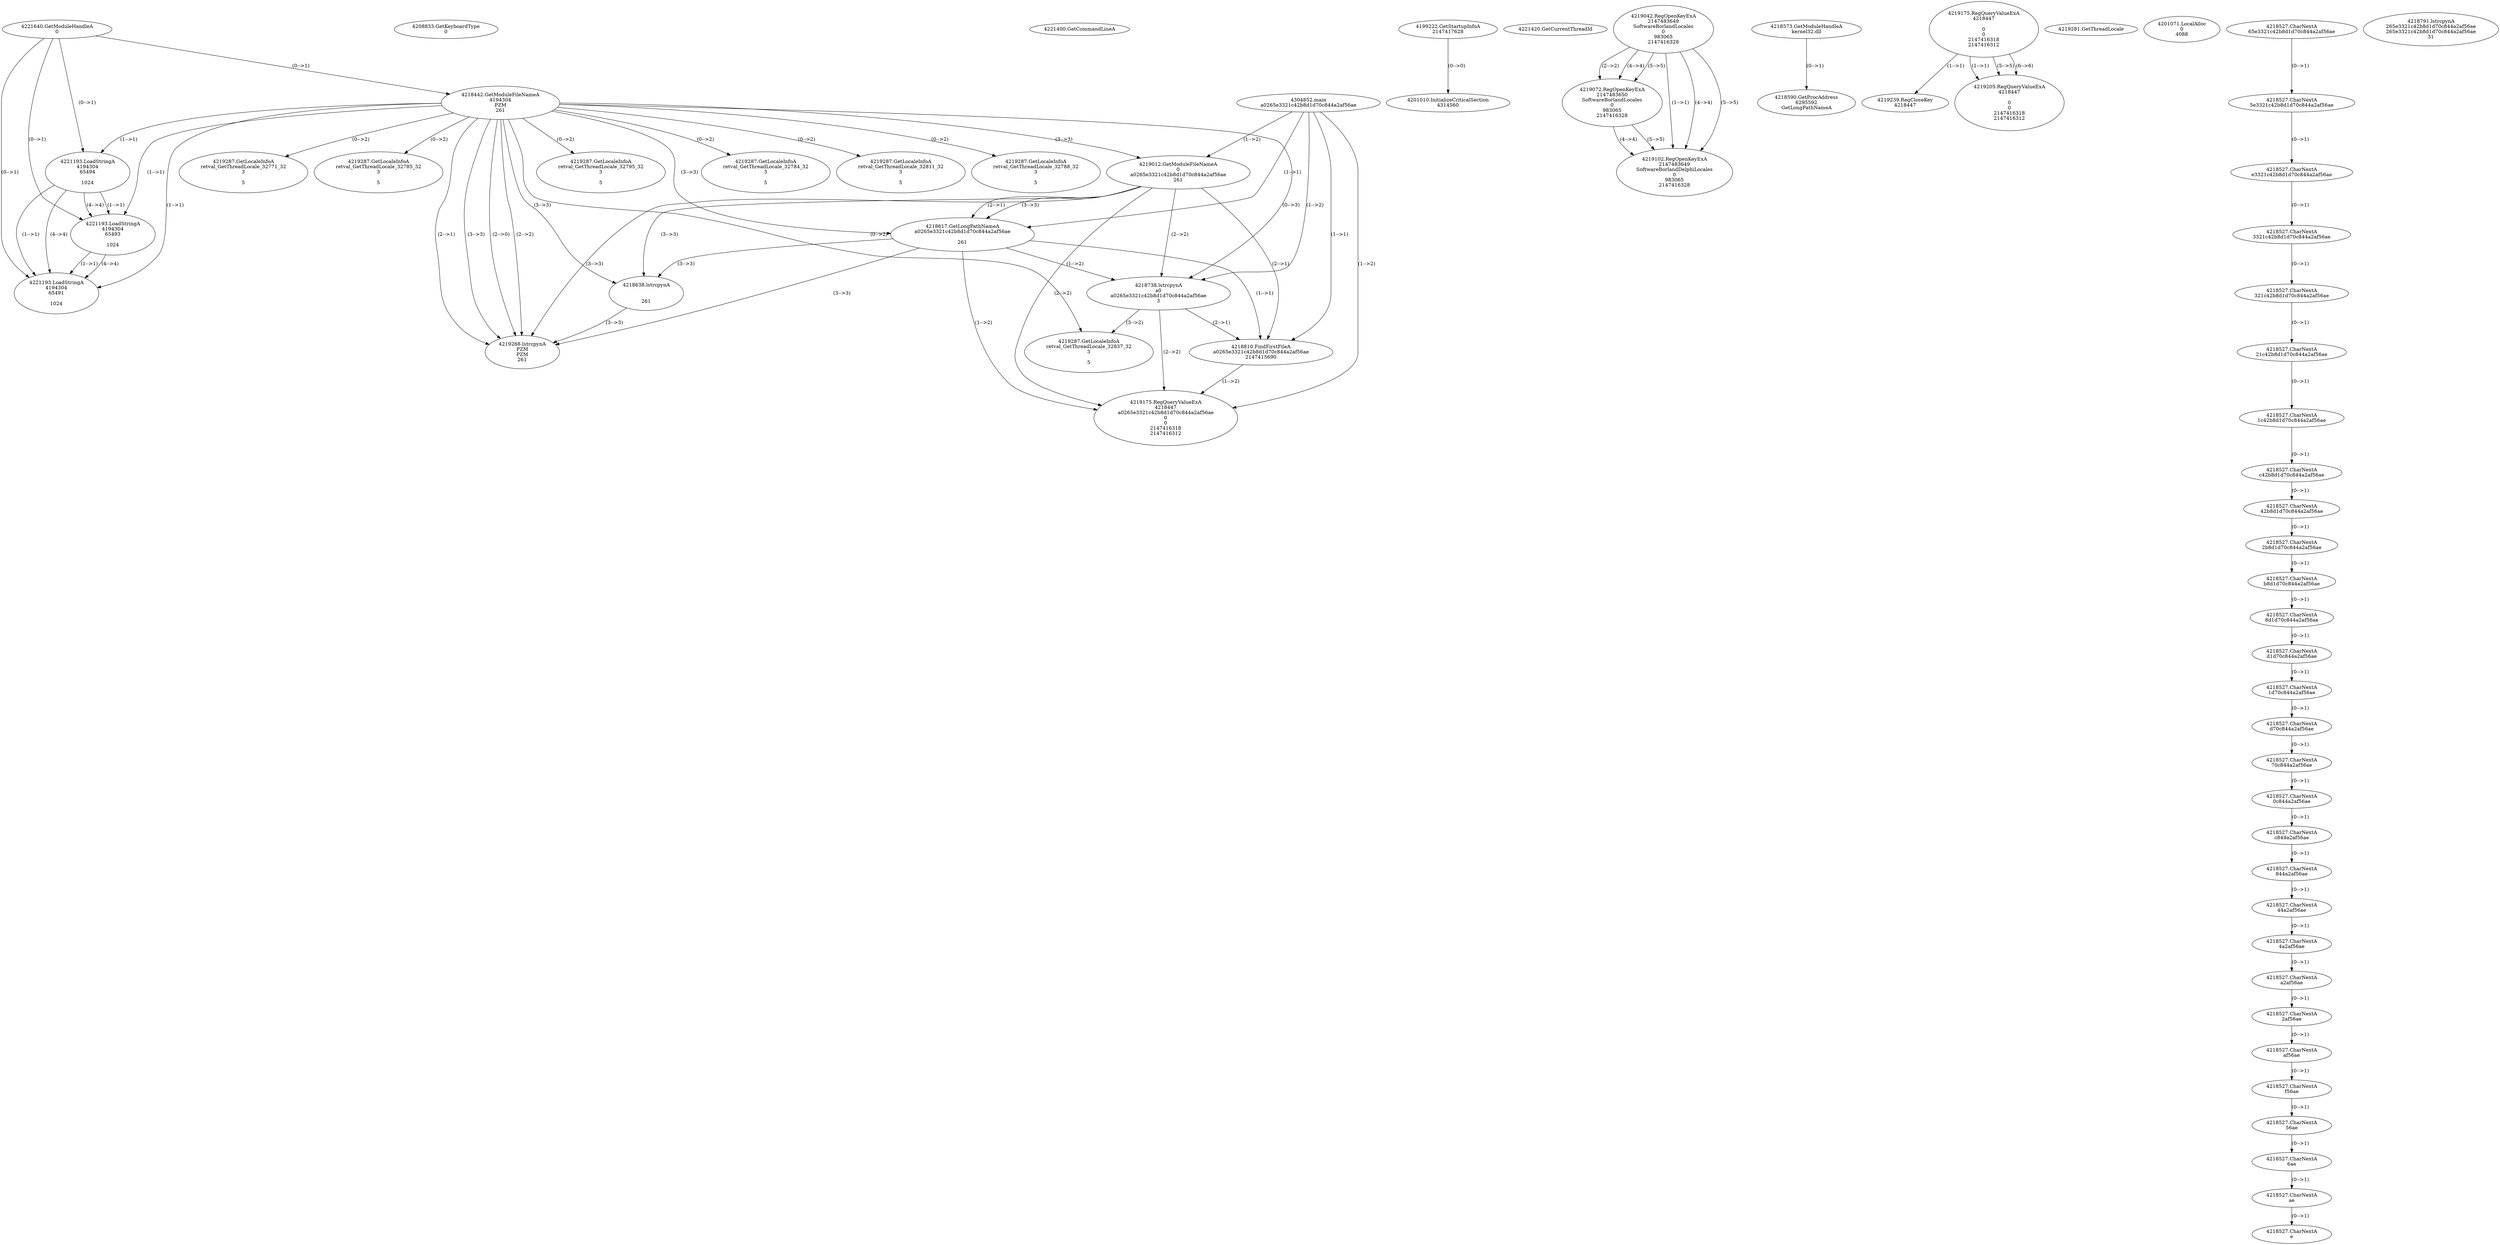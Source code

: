 // Global SCDG with merge call
digraph {
	0 [label="4304852.main
a0265e3321c42b8d1d70c844a2af56ae"]
	1 [label="4221640.GetModuleHandleA
0"]
	2 [label="4208833.GetKeyboardType
0"]
	3 [label="4221400.GetCommandLineA
"]
	4 [label="4199222.GetStartupInfoA
2147417628"]
	5 [label="4221420.GetCurrentThreadId
"]
	6 [label="4218442.GetModuleFileNameA
4194304
PZM
261"]
	1 -> 6 [label="(0-->1)"]
	7 [label="4219012.GetModuleFileNameA
0
a0265e3321c42b8d1d70c844a2af56ae
261"]
	0 -> 7 [label="(1-->2)"]
	6 -> 7 [label="(3-->3)"]
	8 [label="4219042.RegOpenKeyExA
2147483649
Software\Borland\Locales
0
983065
2147416328"]
	9 [label="4218573.GetModuleHandleA
kernel32.dll"]
	10 [label="4218590.GetProcAddress
6295592
GetLongPathNameA"]
	9 -> 10 [label="(0-->1)"]
	11 [label="4218617.GetLongPathNameA
a0265e3321c42b8d1d70c844a2af56ae

261"]
	0 -> 11 [label="(1-->1)"]
	7 -> 11 [label="(2-->1)"]
	6 -> 11 [label="(3-->3)"]
	7 -> 11 [label="(3-->3)"]
	12 [label="4218638.lstrcpynA


261"]
	6 -> 12 [label="(3-->3)"]
	7 -> 12 [label="(3-->3)"]
	11 -> 12 [label="(3-->3)"]
	13 [label="4219175.RegQueryValueExA
4218447

0
0
2147416318
2147416312"]
	14 [label="4219239.RegCloseKey
4218447"]
	13 -> 14 [label="(1-->1)"]
	15 [label="4219268.lstrcpynA
PZM
PZM
261"]
	6 -> 15 [label="(2-->1)"]
	6 -> 15 [label="(2-->2)"]
	6 -> 15 [label="(3-->3)"]
	7 -> 15 [label="(3-->3)"]
	11 -> 15 [label="(3-->3)"]
	12 -> 15 [label="(3-->3)"]
	6 -> 15 [label="(2-->0)"]
	16 [label="4219281.GetThreadLocale
"]
	17 [label="4219287.GetLocaleInfoA
retval_GetThreadLocale_32784_32
3

5"]
	6 -> 17 [label="(0-->2)"]
	18 [label="4221193.LoadStringA
4194304
65494

1024"]
	1 -> 18 [label="(0-->1)"]
	6 -> 18 [label="(1-->1)"]
	19 [label="4221193.LoadStringA
4194304
65493

1024"]
	1 -> 19 [label="(0-->1)"]
	6 -> 19 [label="(1-->1)"]
	18 -> 19 [label="(1-->1)"]
	18 -> 19 [label="(4-->4)"]
	20 [label="4201010.InitializeCriticalSection
4314560"]
	4 -> 20 [label="(0-->0)"]
	21 [label="4201071.LocalAlloc
0
4088"]
	22 [label="4219072.RegOpenKeyExA
2147483650
Software\Borland\Locales
0
983065
2147416328"]
	8 -> 22 [label="(2-->2)"]
	8 -> 22 [label="(4-->4)"]
	8 -> 22 [label="(5-->5)"]
	23 [label="4219102.RegOpenKeyExA
2147483649
Software\Borland\Delphi\Locales
0
983065
2147416328"]
	8 -> 23 [label="(1-->1)"]
	8 -> 23 [label="(4-->4)"]
	22 -> 23 [label="(4-->4)"]
	8 -> 23 [label="(5-->5)"]
	22 -> 23 [label="(5-->5)"]
	24 [label="4219205.RegQueryValueExA
4218447

0
0
2147416318
2147416312"]
	13 -> 24 [label="(1-->1)"]
	13 -> 24 [label="(5-->5)"]
	13 -> 24 [label="(6-->6)"]
	25 [label="4219287.GetLocaleInfoA
retval_GetThreadLocale_32811_32
3

5"]
	6 -> 25 [label="(0-->2)"]
	26 [label="4219287.GetLocaleInfoA
retval_GetThreadLocale_32788_32
3

5"]
	6 -> 26 [label="(0-->2)"]
	27 [label="4221193.LoadStringA
4194304
65491

1024"]
	1 -> 27 [label="(0-->1)"]
	6 -> 27 [label="(1-->1)"]
	18 -> 27 [label="(1-->1)"]
	19 -> 27 [label="(1-->1)"]
	18 -> 27 [label="(4-->4)"]
	19 -> 27 [label="(4-->4)"]
	28 [label="4218738.lstrcpynA
a0
a0265e3321c42b8d1d70c844a2af56ae
3"]
	0 -> 28 [label="(1-->2)"]
	7 -> 28 [label="(2-->2)"]
	11 -> 28 [label="(1-->2)"]
	6 -> 28 [label="(0-->3)"]
	29 [label="4218527.CharNextA
65e3321c42b8d1d70c844a2af56ae"]
	30 [label="4218527.CharNextA
5e3321c42b8d1d70c844a2af56ae"]
	29 -> 30 [label="(0-->1)"]
	31 [label="4218527.CharNextA
e3321c42b8d1d70c844a2af56ae"]
	30 -> 31 [label="(0-->1)"]
	32 [label="4218527.CharNextA
3321c42b8d1d70c844a2af56ae"]
	31 -> 32 [label="(0-->1)"]
	33 [label="4218527.CharNextA
321c42b8d1d70c844a2af56ae"]
	32 -> 33 [label="(0-->1)"]
	34 [label="4218527.CharNextA
21c42b8d1d70c844a2af56ae"]
	33 -> 34 [label="(0-->1)"]
	35 [label="4218527.CharNextA
1c42b8d1d70c844a2af56ae"]
	34 -> 35 [label="(0-->1)"]
	36 [label="4218527.CharNextA
c42b8d1d70c844a2af56ae"]
	35 -> 36 [label="(0-->1)"]
	37 [label="4218527.CharNextA
42b8d1d70c844a2af56ae"]
	36 -> 37 [label="(0-->1)"]
	38 [label="4218527.CharNextA
2b8d1d70c844a2af56ae"]
	37 -> 38 [label="(0-->1)"]
	39 [label="4218527.CharNextA
b8d1d70c844a2af56ae"]
	38 -> 39 [label="(0-->1)"]
	40 [label="4218527.CharNextA
8d1d70c844a2af56ae"]
	39 -> 40 [label="(0-->1)"]
	41 [label="4218527.CharNextA
d1d70c844a2af56ae"]
	40 -> 41 [label="(0-->1)"]
	42 [label="4218527.CharNextA
1d70c844a2af56ae"]
	41 -> 42 [label="(0-->1)"]
	43 [label="4218527.CharNextA
d70c844a2af56ae"]
	42 -> 43 [label="(0-->1)"]
	44 [label="4218527.CharNextA
70c844a2af56ae"]
	43 -> 44 [label="(0-->1)"]
	45 [label="4218527.CharNextA
0c844a2af56ae"]
	44 -> 45 [label="(0-->1)"]
	46 [label="4218527.CharNextA
c844a2af56ae"]
	45 -> 46 [label="(0-->1)"]
	47 [label="4218527.CharNextA
844a2af56ae"]
	46 -> 47 [label="(0-->1)"]
	48 [label="4218527.CharNextA
44a2af56ae"]
	47 -> 48 [label="(0-->1)"]
	49 [label="4218527.CharNextA
4a2af56ae"]
	48 -> 49 [label="(0-->1)"]
	50 [label="4218527.CharNextA
a2af56ae"]
	49 -> 50 [label="(0-->1)"]
	51 [label="4218527.CharNextA
2af56ae"]
	50 -> 51 [label="(0-->1)"]
	52 [label="4218527.CharNextA
af56ae"]
	51 -> 52 [label="(0-->1)"]
	53 [label="4218527.CharNextA
f56ae"]
	52 -> 53 [label="(0-->1)"]
	54 [label="4218527.CharNextA
56ae"]
	53 -> 54 [label="(0-->1)"]
	55 [label="4218527.CharNextA
6ae"]
	54 -> 55 [label="(0-->1)"]
	56 [label="4218527.CharNextA
ae"]
	55 -> 56 [label="(0-->1)"]
	57 [label="4218527.CharNextA
e"]
	56 -> 57 [label="(0-->1)"]
	58 [label="4218791.lstrcpynA
265e3321c42b8d1d70c844a2af56ae
265e3321c42b8d1d70c844a2af56ae
31"]
	59 [label="4218810.FindFirstFileA
a0265e3321c42b8d1d70c844a2af56ae
2147415690"]
	0 -> 59 [label="(1-->1)"]
	7 -> 59 [label="(2-->1)"]
	11 -> 59 [label="(1-->1)"]
	28 -> 59 [label="(2-->1)"]
	60 [label="4219175.RegQueryValueExA
4218447
a0265e3321c42b8d1d70c844a2af56ae
0
0
2147416318
2147416312"]
	0 -> 60 [label="(1-->2)"]
	7 -> 60 [label="(2-->2)"]
	11 -> 60 [label="(1-->2)"]
	28 -> 60 [label="(2-->2)"]
	59 -> 60 [label="(1-->2)"]
	61 [label="4219287.GetLocaleInfoA
retval_GetThreadLocale_32837_32
3

5"]
	6 -> 61 [label="(0-->2)"]
	28 -> 61 [label="(3-->2)"]
	62 [label="4219287.GetLocaleInfoA
retval_GetThreadLocale_32771_32
3

5"]
	6 -> 62 [label="(0-->2)"]
	63 [label="4219287.GetLocaleInfoA
retval_GetThreadLocale_32785_32
3

5"]
	6 -> 63 [label="(0-->2)"]
	64 [label="4219287.GetLocaleInfoA
retval_GetThreadLocale_32795_32
3

5"]
	6 -> 64 [label="(0-->2)"]
}
